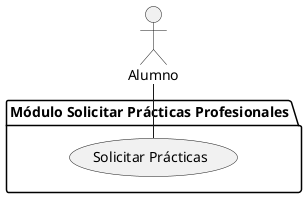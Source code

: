 @startuml

left to right direction

actor Alumno as Alu

package "Módulo Solicitar Prácticas Profesionales" {
    usecase "Solicitar Prácticas" as SP
}

Alu -l- SP

@enduml